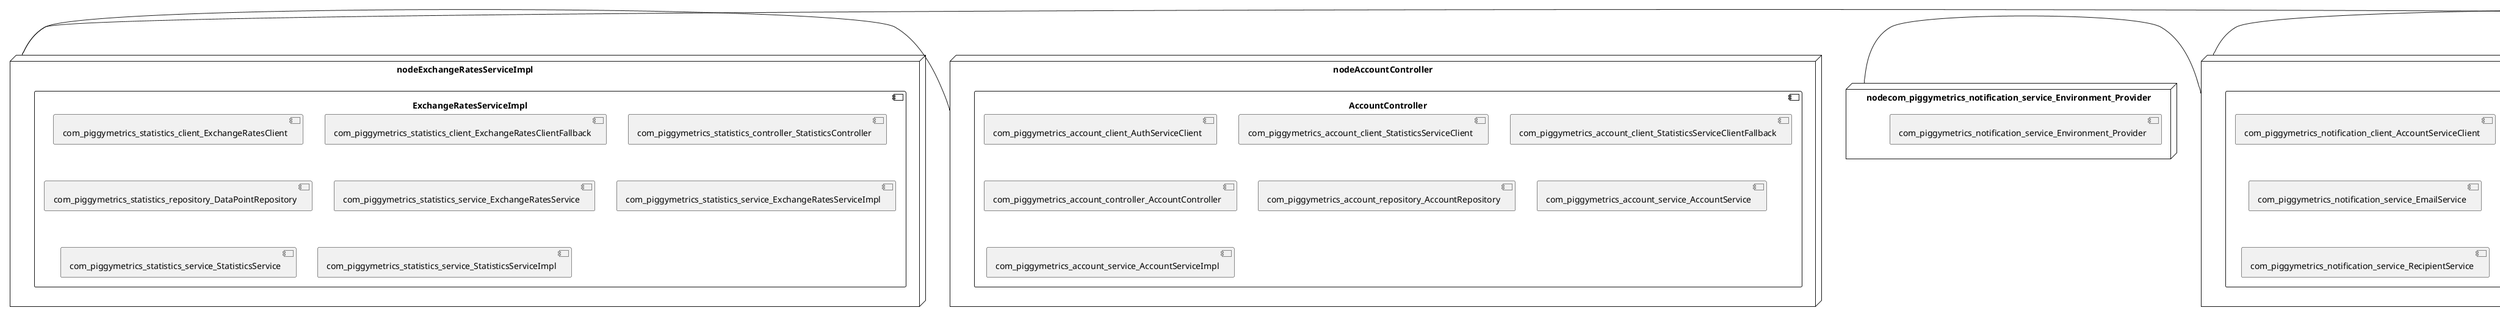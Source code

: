 @startuml
skinparam fixCircleLabelOverlapping true
skinparam componentStyle uml2
node nodeAccountController {
component AccountController {
[com_piggymetrics_account_client_AuthServiceClient] [[sqshq-piggymetrics.system#_Oqs1Ase5Ee6cPv1r_FSE_Q]]
[com_piggymetrics_account_client_StatisticsServiceClient] [[sqshq-piggymetrics.system#_Oqs1Ase5Ee6cPv1r_FSE_Q]]
[com_piggymetrics_account_client_StatisticsServiceClientFallback] [[sqshq-piggymetrics.system#_Oqs1Ase5Ee6cPv1r_FSE_Q]]
[com_piggymetrics_account_controller_AccountController] [[sqshq-piggymetrics.system#_Oqs1Ase5Ee6cPv1r_FSE_Q]]
[com_piggymetrics_account_repository_AccountRepository] [[sqshq-piggymetrics.system#_Oqs1Ase5Ee6cPv1r_FSE_Q]]
[com_piggymetrics_account_service_AccountService] [[sqshq-piggymetrics.system#_Oqs1Ase5Ee6cPv1r_FSE_Q]]
[com_piggymetrics_account_service_AccountServiceImpl] [[sqshq-piggymetrics.system#_Oqs1Ase5Ee6cPv1r_FSE_Q]]
}
}
node nodeExchangeRatesServiceImpl {
component ExchangeRatesServiceImpl {
[com_piggymetrics_statistics_client_ExchangeRatesClient] [[sqshq-piggymetrics.system#_Oqs1Ase5Ee6cPv1r_FSE_Q]]
[com_piggymetrics_statistics_client_ExchangeRatesClientFallback] [[sqshq-piggymetrics.system#_Oqs1Ase5Ee6cPv1r_FSE_Q]]
[com_piggymetrics_statistics_controller_StatisticsController] [[sqshq-piggymetrics.system#_Oqs1Ase5Ee6cPv1r_FSE_Q]]
[com_piggymetrics_statistics_repository_DataPointRepository] [[sqshq-piggymetrics.system#_Oqs1Ase5Ee6cPv1r_FSE_Q]]
[com_piggymetrics_statistics_service_ExchangeRatesService] [[sqshq-piggymetrics.system#_Oqs1Ase5Ee6cPv1r_FSE_Q]]
[com_piggymetrics_statistics_service_ExchangeRatesServiceImpl] [[sqshq-piggymetrics.system#_Oqs1Ase5Ee6cPv1r_FSE_Q]]
[com_piggymetrics_statistics_service_StatisticsService] [[sqshq-piggymetrics.system#_Oqs1Ase5Ee6cPv1r_FSE_Q]]
[com_piggymetrics_statistics_service_StatisticsServiceImpl] [[sqshq-piggymetrics.system#_Oqs1Ase5Ee6cPv1r_FSE_Q]]
}
}
node nodeNotificationServiceImpl {
component NotificationServiceImpl {
[com_piggymetrics_notification_client_AccountServiceClient] [[sqshq-piggymetrics.system#_Oqs1Ase5Ee6cPv1r_FSE_Q]]
[com_piggymetrics_notification_controller_RecipientController] [[sqshq-piggymetrics.system#_Oqs1Ase5Ee6cPv1r_FSE_Q]]
[com_piggymetrics_notification_repository_RecipientRepository] [[sqshq-piggymetrics.system#_Oqs1Ase5Ee6cPv1r_FSE_Q]]
[com_piggymetrics_notification_service_EmailService] [[sqshq-piggymetrics.system#_Oqs1Ase5Ee6cPv1r_FSE_Q]]
[com_piggymetrics_notification_service_EmailServiceImpl] [[sqshq-piggymetrics.system#_Oqs1Ase5Ee6cPv1r_FSE_Q]]
[com_piggymetrics_notification_service_NotificationServiceImpl] [[sqshq-piggymetrics.system#_Oqs1Ase5Ee6cPv1r_FSE_Q]]
[com_piggymetrics_notification_service_RecipientService] [[sqshq-piggymetrics.system#_Oqs1Ase5Ee6cPv1r_FSE_Q]]
[com_piggymetrics_notification_service_RecipientServiceImpl] [[sqshq-piggymetrics.system#_Oqs1Ase5Ee6cPv1r_FSE_Q]]
}
}
node nodeUserController {
component UserController {
[com_piggymetrics_auth_controller_UserController] [[sqshq-piggymetrics.system#_Oqs1Ase5Ee6cPv1r_FSE_Q]]
[com_piggymetrics_auth_repository_UserRepository] [[sqshq-piggymetrics.system#_Oqs1Ase5Ee6cPv1r_FSE_Q]]
[com_piggymetrics_auth_service_UserService] [[sqshq-piggymetrics.system#_Oqs1Ase5Ee6cPv1r_FSE_Q]]
[com_piggymetrics_auth_service_UserServiceImpl] [[sqshq-piggymetrics.system#_Oqs1Ase5Ee6cPv1r_FSE_Q]]
[com_piggymetrics_auth_service_security_MongoUserDetailsService] [[sqshq-piggymetrics.system#_Oqs1Ase5Ee6cPv1r_FSE_Q]]
}
}
node nodecom_piggymetrics_notification_service_Environment_Provider {
[com_piggymetrics_notification_service_Environment_Provider] [[sqshq-piggymetrics.system#_Oqs1Ase5Ee6cPv1r_FSE_Q]]
}
node nodecom_piggymetrics_notification_service_JavaMailSender_Provider {
[com_piggymetrics_notification_service_JavaMailSender_Provider] [[sqshq-piggymetrics.system#_Oqs1Ase5Ee6cPv1r_FSE_Q]]
}
node noderates_client_latest_Provider {
[rates_client_latest_Provider] [[sqshq-piggymetrics.system#_Oqs1Ase5Ee6cPv1r_FSE_Q]]
}
[nodeExchangeRatesServiceImpl] - [nodeAccountController]
[nodecom_piggymetrics_notification_service_Environment_Provider] - [nodeNotificationServiceImpl]
[nodecom_piggymetrics_notification_service_JavaMailSender_Provider] - [nodeNotificationServiceImpl]
[noderates_client_latest_Provider] - [nodeExchangeRatesServiceImpl]

@enduml
